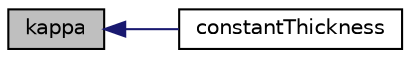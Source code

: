 digraph "kappa"
{
  bgcolor="transparent";
  edge [fontname="Helvetica",fontsize="10",labelfontname="Helvetica",labelfontsize="10"];
  node [fontname="Helvetica",fontsize="10",shape=record];
  rankdir="LR";
  Node316 [label="kappa",height=0.2,width=0.4,color="black", fillcolor="grey75", style="filled", fontcolor="black"];
  Node316 -> Node317 [dir="back",color="midnightblue",fontsize="10",style="solid",fontname="Helvetica"];
  Node317 [label="constantThickness",height=0.2,width=0.4,color="black",URL="$a30281.html#a2ddb719e1528d330215826709c46331c",tooltip="Return if region has constant thickness. "];
}
